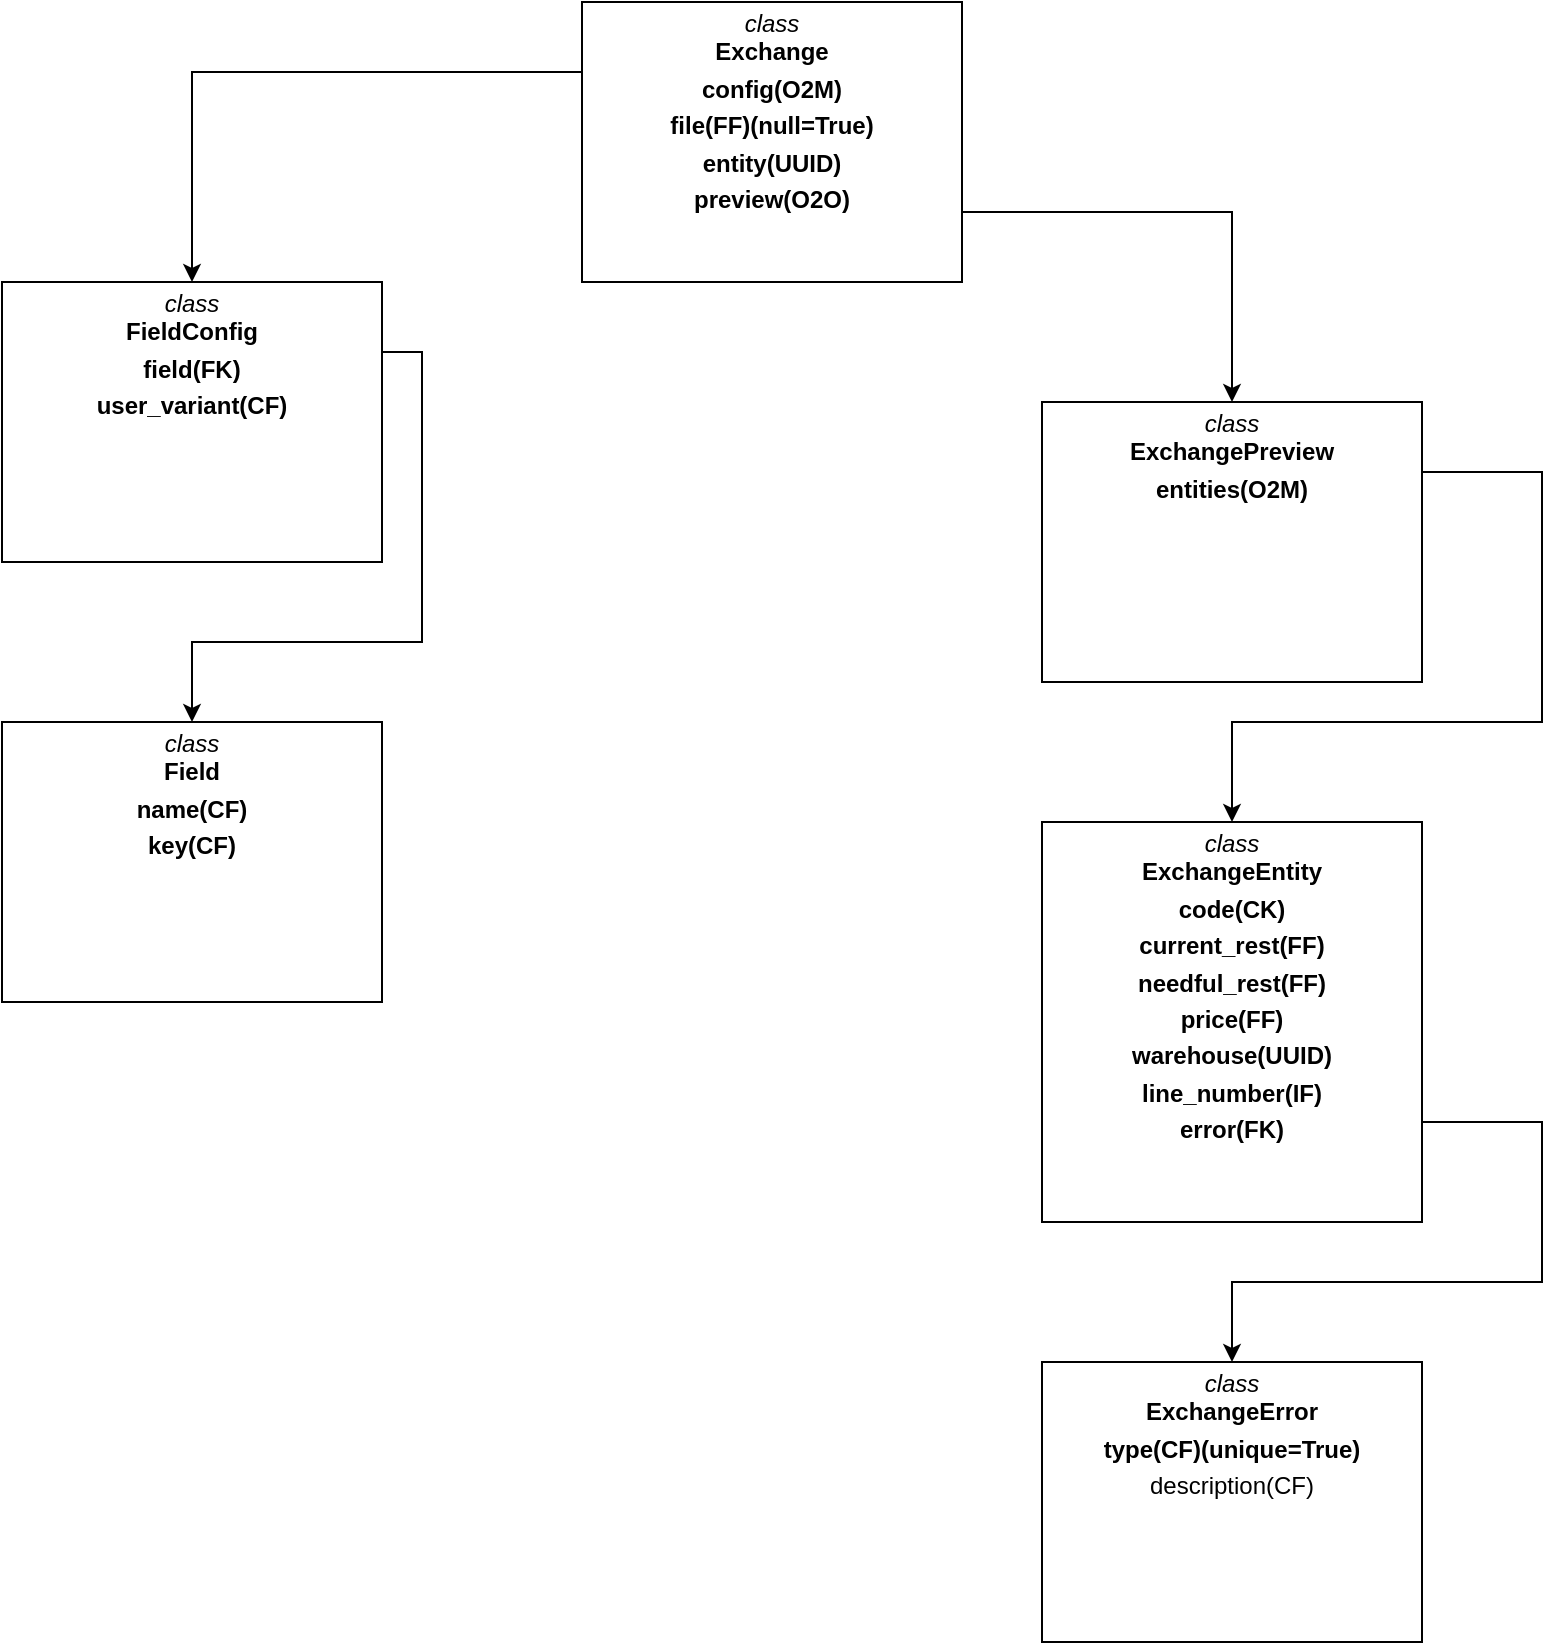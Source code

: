 <mxfile version="22.0.8" type="github">
  <diagram name="Page-1" id="c4acf3e9-155e-7222-9cf6-157b1a14988f">
    <mxGraphModel dx="2033" dy="1157" grid="1" gridSize="10" guides="1" tooltips="1" connect="1" arrows="1" fold="1" page="1" pageScale="1" pageWidth="850" pageHeight="1100" background="none" math="0" shadow="0">
      <root>
        <mxCell id="0" />
        <mxCell id="1" parent="0" />
        <mxCell id="ESXR9zkICCRYYVviTxwS-9" style="edgeStyle=orthogonalEdgeStyle;rounded=0;orthogonalLoop=1;jettySize=auto;html=1;exitX=0;exitY=0.25;exitDx=0;exitDy=0;entryX=0.5;entryY=0;entryDx=0;entryDy=0;" edge="1" parent="1" source="5d2195bd80daf111-18" target="ESXR9zkICCRYYVviTxwS-1">
          <mxGeometry relative="1" as="geometry" />
        </mxCell>
        <mxCell id="ESXR9zkICCRYYVviTxwS-10" style="edgeStyle=orthogonalEdgeStyle;rounded=0;orthogonalLoop=1;jettySize=auto;html=1;exitX=1;exitY=0.75;exitDx=0;exitDy=0;entryX=0.5;entryY=0;entryDx=0;entryDy=0;" edge="1" parent="1" source="5d2195bd80daf111-18" target="ESXR9zkICCRYYVviTxwS-3">
          <mxGeometry relative="1" as="geometry" />
        </mxCell>
        <mxCell id="5d2195bd80daf111-18" value="&lt;p style=&quot;margin:0px;margin-top:4px;text-align:center;&quot;&gt;&lt;i&gt;class&lt;/i&gt;&lt;br&gt;&lt;b&gt;Exchange&lt;/b&gt;&lt;/p&gt;&lt;p style=&quot;margin:0px;margin-top:4px;text-align:center;&quot;&gt;&lt;b&gt;config(O2M)&lt;/b&gt;&lt;/p&gt;&lt;p style=&quot;margin:0px;margin-top:4px;text-align:center;&quot;&gt;&lt;b&gt;file(FF)(null=True)&lt;/b&gt;&lt;/p&gt;&lt;p style=&quot;margin:0px;margin-top:4px;text-align:center;&quot;&gt;&lt;b&gt;entity(UUID)&lt;/b&gt;&lt;/p&gt;&lt;p style=&quot;margin:0px;margin-top:4px;text-align:center;&quot;&gt;&lt;b&gt;preview(O2O)&lt;/b&gt;&lt;/p&gt;" style="verticalAlign=top;align=left;overflow=fill;fontSize=12;fontFamily=Helvetica;html=1;rounded=0;shadow=0;comic=0;labelBackgroundColor=none;strokeWidth=1" parent="1" vertex="1">
          <mxGeometry x="320" y="80" width="190" height="140" as="geometry" />
        </mxCell>
        <mxCell id="ESXR9zkICCRYYVviTxwS-11" style="edgeStyle=orthogonalEdgeStyle;rounded=0;orthogonalLoop=1;jettySize=auto;html=1;exitX=1;exitY=0.25;exitDx=0;exitDy=0;entryX=0.5;entryY=0;entryDx=0;entryDy=0;" edge="1" parent="1" source="ESXR9zkICCRYYVviTxwS-1" target="ESXR9zkICCRYYVviTxwS-2">
          <mxGeometry relative="1" as="geometry" />
        </mxCell>
        <mxCell id="ESXR9zkICCRYYVviTxwS-1" value="&lt;p style=&quot;margin:0px;margin-top:4px;text-align:center;&quot;&gt;&lt;i&gt;class&lt;/i&gt;&lt;br&gt;&lt;b&gt;FieldConfig&lt;/b&gt;&lt;/p&gt;&lt;p style=&quot;margin:0px;margin-top:4px;text-align:center;&quot;&gt;&lt;b&gt;field(FK)&lt;/b&gt;&lt;/p&gt;&lt;p style=&quot;margin:0px;margin-top:4px;text-align:center;&quot;&gt;&lt;b&gt;user_variant(CF)&lt;/b&gt;&lt;/p&gt;" style="verticalAlign=top;align=left;overflow=fill;fontSize=12;fontFamily=Helvetica;html=1;rounded=0;shadow=0;comic=0;labelBackgroundColor=none;strokeWidth=1" vertex="1" parent="1">
          <mxGeometry x="30" y="220" width="190" height="140" as="geometry" />
        </mxCell>
        <mxCell id="ESXR9zkICCRYYVviTxwS-2" value="&lt;p style=&quot;margin:0px;margin-top:4px;text-align:center;&quot;&gt;&lt;i&gt;class&lt;/i&gt;&lt;br&gt;&lt;b&gt;Field&lt;/b&gt;&lt;/p&gt;&lt;p style=&quot;margin:0px;margin-top:4px;text-align:center;&quot;&gt;&lt;b&gt;name(CF)&lt;/b&gt;&lt;/p&gt;&lt;p style=&quot;margin:0px;margin-top:4px;text-align:center;&quot;&gt;&lt;b&gt;key(CF)&lt;/b&gt;&lt;/p&gt;" style="verticalAlign=top;align=left;overflow=fill;fontSize=12;fontFamily=Helvetica;html=1;rounded=0;shadow=0;comic=0;labelBackgroundColor=none;strokeWidth=1" vertex="1" parent="1">
          <mxGeometry x="30" y="440" width="190" height="140" as="geometry" />
        </mxCell>
        <mxCell id="ESXR9zkICCRYYVviTxwS-3" value="&lt;p style=&quot;margin:0px;margin-top:4px;text-align:center;&quot;&gt;&lt;i&gt;class&lt;/i&gt;&lt;br&gt;&lt;b&gt;ExchangePreview&lt;/b&gt;&lt;/p&gt;&lt;p style=&quot;margin:0px;margin-top:4px;text-align:center;&quot;&gt;&lt;b&gt;entities(O2M)&lt;/b&gt;&lt;/p&gt;&lt;p style=&quot;margin:0px;margin-top:4px;text-align:center;&quot;&gt;&lt;br&gt;&lt;/p&gt;" style="verticalAlign=top;align=left;overflow=fill;fontSize=12;fontFamily=Helvetica;html=1;rounded=0;shadow=0;comic=0;labelBackgroundColor=none;strokeWidth=1" vertex="1" parent="1">
          <mxGeometry x="550" y="280" width="190" height="140" as="geometry" />
        </mxCell>
        <mxCell id="ESXR9zkICCRYYVviTxwS-4" value="&lt;p style=&quot;margin:0px;margin-top:4px;text-align:center;&quot;&gt;&lt;i&gt;class&lt;/i&gt;&lt;br&gt;&lt;b&gt;ExchangeEntity&lt;/b&gt;&lt;/p&gt;&lt;p style=&quot;margin:0px;margin-top:4px;text-align:center;&quot;&gt;&lt;b&gt;code(CK)&lt;/b&gt;&lt;/p&gt;&lt;p style=&quot;margin:0px;margin-top:4px;text-align:center;&quot;&gt;&lt;b&gt;current_rest(FF)&lt;/b&gt;&lt;/p&gt;&lt;p style=&quot;margin:0px;margin-top:4px;text-align:center;&quot;&gt;&lt;b&gt;needful_rest(FF)&lt;/b&gt;&lt;/p&gt;&lt;p style=&quot;margin:0px;margin-top:4px;text-align:center;&quot;&gt;&lt;b&gt;price(FF)&lt;/b&gt;&lt;/p&gt;&lt;p style=&quot;margin:0px;margin-top:4px;text-align:center;&quot;&gt;&lt;b&gt;warehouse(UUID)&lt;/b&gt;&lt;/p&gt;&lt;p style=&quot;margin:0px;margin-top:4px;text-align:center;&quot;&gt;&lt;b&gt;line_number(IF&lt;/b&gt;&lt;b style=&quot;background-color: initial;&quot;&gt;)&lt;/b&gt;&lt;/p&gt;&lt;p style=&quot;margin:0px;margin-top:4px;text-align:center;&quot;&gt;&lt;b style=&quot;background-color: initial;&quot;&gt;error(FK)&lt;/b&gt;&lt;/p&gt;&lt;p style=&quot;margin:0px;margin-top:4px;text-align:center;&quot;&gt;&lt;b&gt;&lt;br&gt;&lt;/b&gt;&lt;/p&gt;&lt;p style=&quot;margin:0px;margin-top:4px;text-align:center;&quot;&gt;&lt;br&gt;&lt;/p&gt;" style="verticalAlign=top;align=left;overflow=fill;fontSize=12;fontFamily=Helvetica;html=1;rounded=0;shadow=0;comic=0;labelBackgroundColor=none;strokeWidth=1" vertex="1" parent="1">
          <mxGeometry x="550" y="490" width="190" height="200" as="geometry" />
        </mxCell>
        <mxCell id="ESXR9zkICCRYYVviTxwS-5" value="&lt;p style=&quot;margin:0px;margin-top:4px;text-align:center;&quot;&gt;&lt;i&gt;class&lt;/i&gt;&lt;br&gt;&lt;b&gt;ExchangeError&lt;/b&gt;&lt;/p&gt;&lt;p style=&quot;margin:0px;margin-top:4px;text-align:center;&quot;&gt;&lt;b&gt;type(CF)(unique=True)&lt;/b&gt;&lt;/p&gt;&lt;p style=&quot;margin:0px;margin-top:4px;text-align:center;&quot;&gt;description(CF)&lt;/p&gt;&lt;p style=&quot;margin:0px;margin-top:4px;text-align:center;&quot;&gt;&lt;br&gt;&lt;/p&gt;" style="verticalAlign=top;align=left;overflow=fill;fontSize=12;fontFamily=Helvetica;html=1;rounded=0;shadow=0;comic=0;labelBackgroundColor=none;strokeWidth=1" vertex="1" parent="1">
          <mxGeometry x="550" y="760" width="190" height="140" as="geometry" />
        </mxCell>
        <mxCell id="ESXR9zkICCRYYVviTxwS-6" value="" style="endArrow=classic;html=1;rounded=0;exitX=1;exitY=0.75;exitDx=0;exitDy=0;entryX=0.5;entryY=0;entryDx=0;entryDy=0;" edge="1" parent="1" source="ESXR9zkICCRYYVviTxwS-4" target="ESXR9zkICCRYYVviTxwS-5">
          <mxGeometry width="50" height="50" relative="1" as="geometry">
            <mxPoint x="400" y="530" as="sourcePoint" />
            <mxPoint x="450" y="480" as="targetPoint" />
            <Array as="points">
              <mxPoint x="800" y="640" />
              <mxPoint x="800" y="720" />
              <mxPoint x="645" y="720" />
            </Array>
          </mxGeometry>
        </mxCell>
        <mxCell id="ESXR9zkICCRYYVviTxwS-7" value="" style="endArrow=classic;html=1;rounded=0;exitX=1;exitY=0.25;exitDx=0;exitDy=0;entryX=0.5;entryY=0;entryDx=0;entryDy=0;" edge="1" parent="1" source="ESXR9zkICCRYYVviTxwS-3" target="ESXR9zkICCRYYVviTxwS-4">
          <mxGeometry width="50" height="50" relative="1" as="geometry">
            <mxPoint x="750" y="650" as="sourcePoint" />
            <mxPoint x="655" y="770" as="targetPoint" />
            <Array as="points">
              <mxPoint x="800" y="315" />
              <mxPoint x="800" y="440" />
              <mxPoint x="760" y="440" />
              <mxPoint x="720" y="440" />
              <mxPoint x="645" y="440" />
            </Array>
          </mxGeometry>
        </mxCell>
      </root>
    </mxGraphModel>
  </diagram>
</mxfile>
